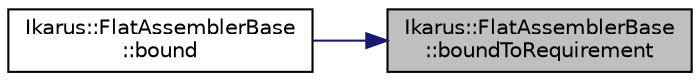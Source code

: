 digraph "Ikarus::FlatAssemblerBase::boundToRequirement"
{
 // LATEX_PDF_SIZE
  edge [fontname="Helvetica",fontsize="10",labelfontname="Helvetica",labelfontsize="10"];
  node [fontname="Helvetica",fontsize="10",shape=record];
  rankdir="RL";
  Node1 [label="Ikarus::FlatAssemblerBase\l::boundToRequirement",height=0.2,width=0.4,color="black", fillcolor="grey75", style="filled", fontcolor="black",tooltip="Returns true if the assembler is bound to a finite element requirement."];
  Node1 -> Node2 [dir="back",color="midnightblue",fontsize="10",style="solid"];
  Node2 [label="Ikarus::FlatAssemblerBase\l::bound",height=0.2,width=0.4,color="black", fillcolor="white", style="filled",URL="$a01255.html#add087b8554f56a2c014de606fd253301",tooltip="Returns true if the assembler is bound to a finite element requirement and affordance."];
}
